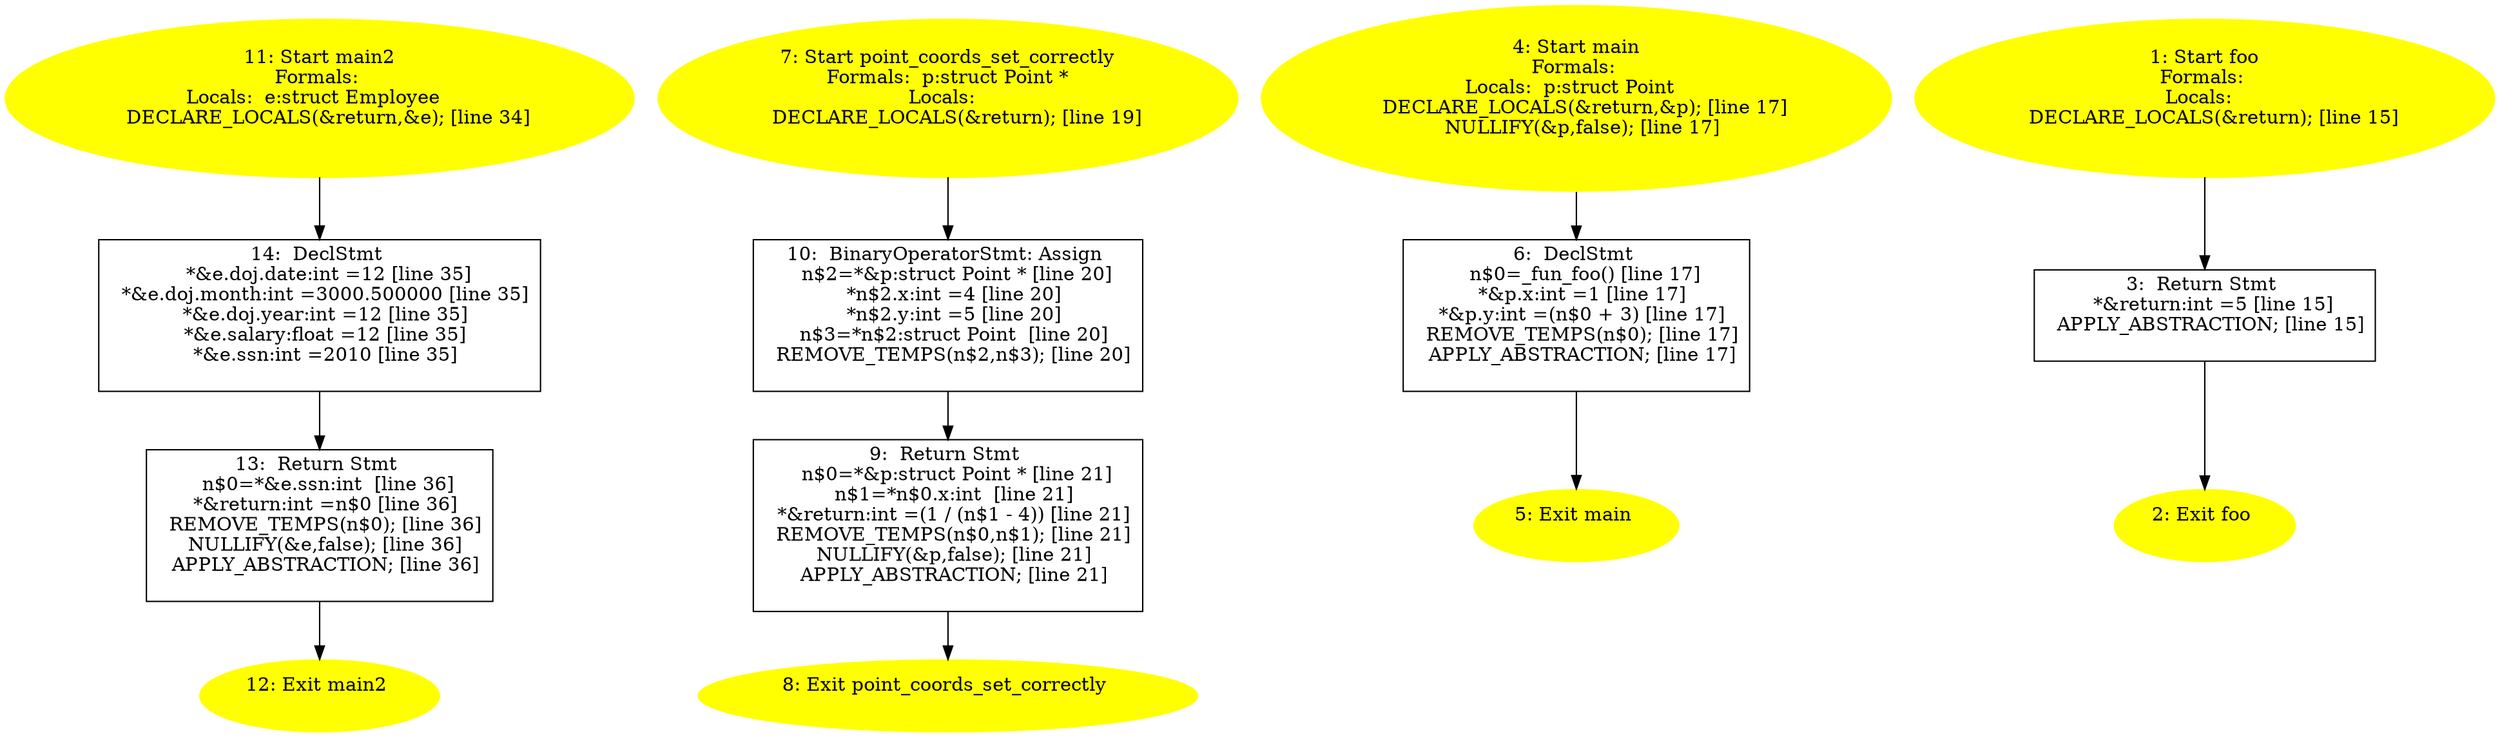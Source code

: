 digraph iCFG {
14 [label="14:  DeclStmt \n   *&e.doj.date:int =12 [line 35]\n  *&e.doj.month:int =3000.500000 [line 35]\n  *&e.doj.year:int =12 [line 35]\n  *&e.salary:float =12 [line 35]\n  *&e.ssn:int =2010 [line 35]\n " shape="box"]
	

	 14 -> 13 ;
13 [label="13:  Return Stmt \n   n$0=*&e.ssn:int  [line 36]\n  *&return:int =n$0 [line 36]\n  REMOVE_TEMPS(n$0); [line 36]\n  NULLIFY(&e,false); [line 36]\n  APPLY_ABSTRACTION; [line 36]\n " shape="box"]
	

	 13 -> 12 ;
12 [label="12: Exit main2 \n  " color=yellow style=filled]
	

11 [label="11: Start main2\nFormals: \nLocals:  e:struct Employee  \n   DECLARE_LOCALS(&return,&e); [line 34]\n " color=yellow style=filled]
	

	 11 -> 14 ;
10 [label="10:  BinaryOperatorStmt: Assign \n   n$2=*&p:struct Point * [line 20]\n  *n$2.x:int =4 [line 20]\n  *n$2.y:int =5 [line 20]\n  n$3=*n$2:struct Point  [line 20]\n  REMOVE_TEMPS(n$2,n$3); [line 20]\n " shape="box"]
	

	 10 -> 9 ;
9 [label="9:  Return Stmt \n   n$0=*&p:struct Point * [line 21]\n  n$1=*n$0.x:int  [line 21]\n  *&return:int =(1 / (n$1 - 4)) [line 21]\n  REMOVE_TEMPS(n$0,n$1); [line 21]\n  NULLIFY(&p,false); [line 21]\n  APPLY_ABSTRACTION; [line 21]\n " shape="box"]
	

	 9 -> 8 ;
8 [label="8: Exit point_coords_set_correctly \n  " color=yellow style=filled]
	

7 [label="7: Start point_coords_set_correctly\nFormals:  p:struct Point *\nLocals:  \n   DECLARE_LOCALS(&return); [line 19]\n " color=yellow style=filled]
	

	 7 -> 10 ;
6 [label="6:  DeclStmt \n   n$0=_fun_foo() [line 17]\n  *&p.x:int =1 [line 17]\n  *&p.y:int =(n$0 + 3) [line 17]\n  REMOVE_TEMPS(n$0); [line 17]\n  APPLY_ABSTRACTION; [line 17]\n " shape="box"]
	

	 6 -> 5 ;
5 [label="5: Exit main \n  " color=yellow style=filled]
	

4 [label="4: Start main\nFormals: \nLocals:  p:struct Point  \n   DECLARE_LOCALS(&return,&p); [line 17]\n  NULLIFY(&p,false); [line 17]\n " color=yellow style=filled]
	

	 4 -> 6 ;
3 [label="3:  Return Stmt \n   *&return:int =5 [line 15]\n  APPLY_ABSTRACTION; [line 15]\n " shape="box"]
	

	 3 -> 2 ;
2 [label="2: Exit foo \n  " color=yellow style=filled]
	

1 [label="1: Start foo\nFormals: \nLocals:  \n   DECLARE_LOCALS(&return); [line 15]\n " color=yellow style=filled]
	

	 1 -> 3 ;
}
